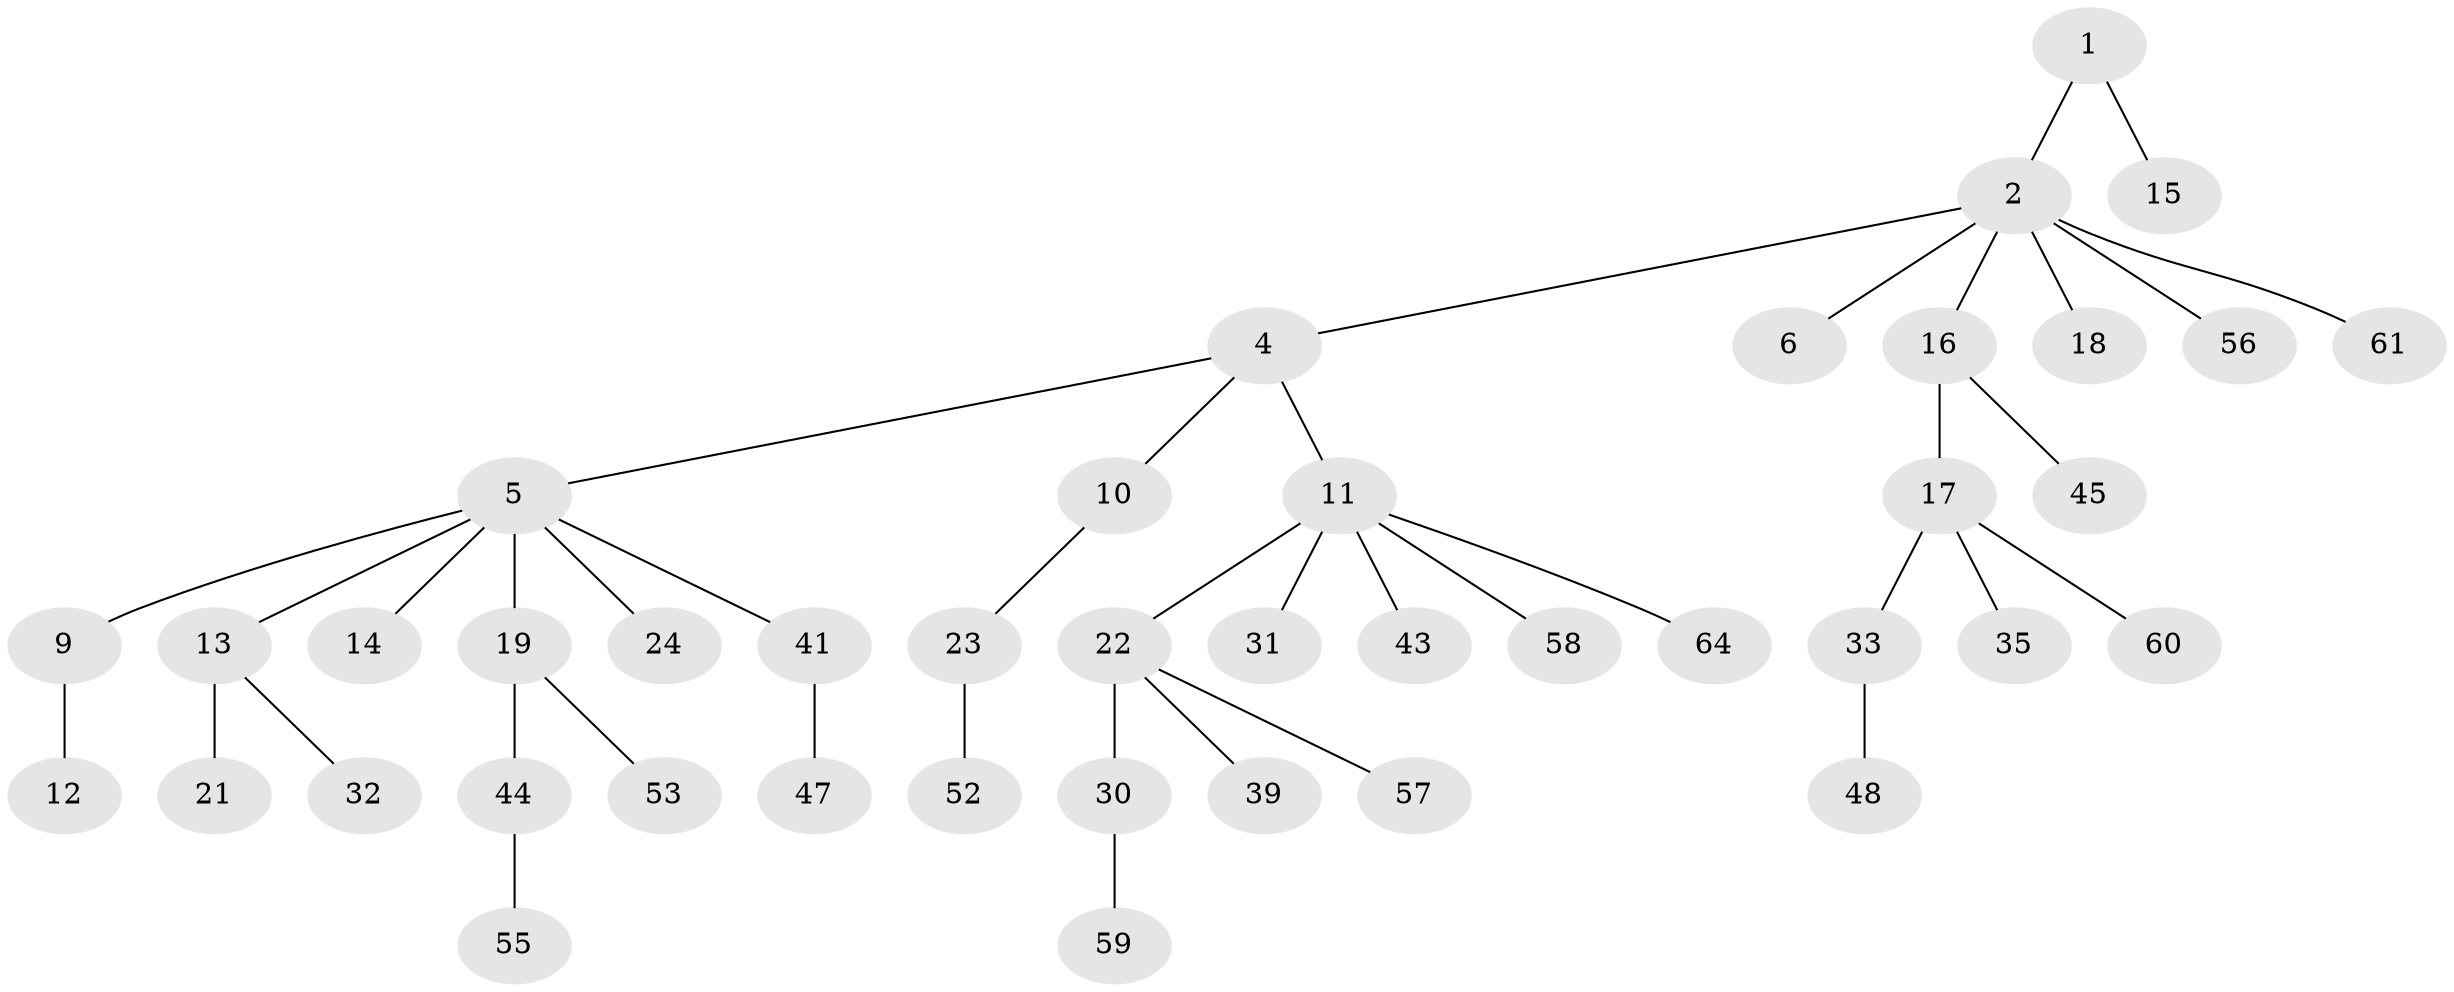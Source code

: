 // Generated by graph-tools (version 1.1) at 2025/24/03/03/25 07:24:07]
// undirected, 42 vertices, 41 edges
graph export_dot {
graph [start="1"]
  node [color=gray90,style=filled];
  1 [super="+3"];
  2 [super="+54"];
  4 [super="+46"];
  5 [super="+7"];
  6 [super="+8"];
  9 [super="+49"];
  10 [super="+37"];
  11 [super="+26"];
  12;
  13 [super="+34"];
  14 [super="+40"];
  15;
  16 [super="+50"];
  17 [super="+29"];
  18 [super="+20"];
  19 [super="+27"];
  21;
  22 [super="+28"];
  23 [super="+38"];
  24 [super="+25"];
  30 [super="+42"];
  31;
  32 [super="+51"];
  33 [super="+36"];
  35;
  39;
  41 [super="+63"];
  43;
  44;
  45;
  47;
  48;
  52;
  53;
  55 [super="+62"];
  56;
  57;
  58;
  59;
  60;
  61;
  64;
  1 -- 2;
  1 -- 15;
  2 -- 4;
  2 -- 6;
  2 -- 16;
  2 -- 18;
  2 -- 56;
  2 -- 61;
  4 -- 5;
  4 -- 10;
  4 -- 11;
  5 -- 9;
  5 -- 13;
  5 -- 14;
  5 -- 24;
  5 -- 41;
  5 -- 19;
  9 -- 12;
  10 -- 23;
  11 -- 22;
  11 -- 31;
  11 -- 58;
  11 -- 64;
  11 -- 43;
  13 -- 21;
  13 -- 32;
  16 -- 17;
  16 -- 45;
  17 -- 60;
  17 -- 35;
  17 -- 33;
  19 -- 44;
  19 -- 53;
  22 -- 57;
  22 -- 39;
  22 -- 30;
  23 -- 52;
  30 -- 59;
  33 -- 48;
  41 -- 47;
  44 -- 55;
}

